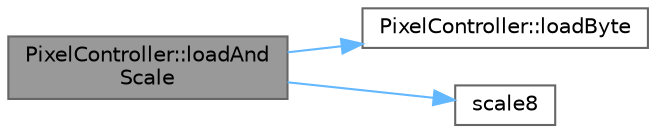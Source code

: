 digraph "PixelController::loadAndScale"
{
 // LATEX_PDF_SIZE
  bgcolor="transparent";
  edge [fontname=Helvetica,fontsize=10,labelfontname=Helvetica,labelfontsize=10];
  node [fontname=Helvetica,fontsize=10,shape=box,height=0.2,width=0.4];
  rankdir="LR";
  Node1 [id="Node000001",label="PixelController::loadAnd\lScale",height=0.2,width=0.4,color="gray40", fillcolor="grey60", style="filled", fontcolor="black",tooltip="Loads and scales a single byte for a given output slot and lane."];
  Node1 -> Node2 [id="edge1_Node000001_Node000002",color="steelblue1",style="solid",tooltip=" "];
  Node2 [id="Node000002",label="PixelController::loadByte",height=0.2,width=0.4,color="grey40", fillcolor="white", style="filled",URL="$d0/dee/struct_pixel_controller.html#a75ef76fbecdc9b39b01eeab216845d9d",tooltip="Read a byte of LED data."];
  Node1 -> Node3 [id="edge2_Node000001_Node000003",color="steelblue1",style="solid",tooltip=" "];
  Node3 [id="Node000003",label="scale8",height=0.2,width=0.4,color="grey40", fillcolor="white", style="filled",URL="$d0/da8/group___scaling.html#gad7535ccda9c92470c4e6ee0265585555",tooltip="Scale one byte by a second one, which is treated as the numerator of a fraction whose denominator is ..."];
}

